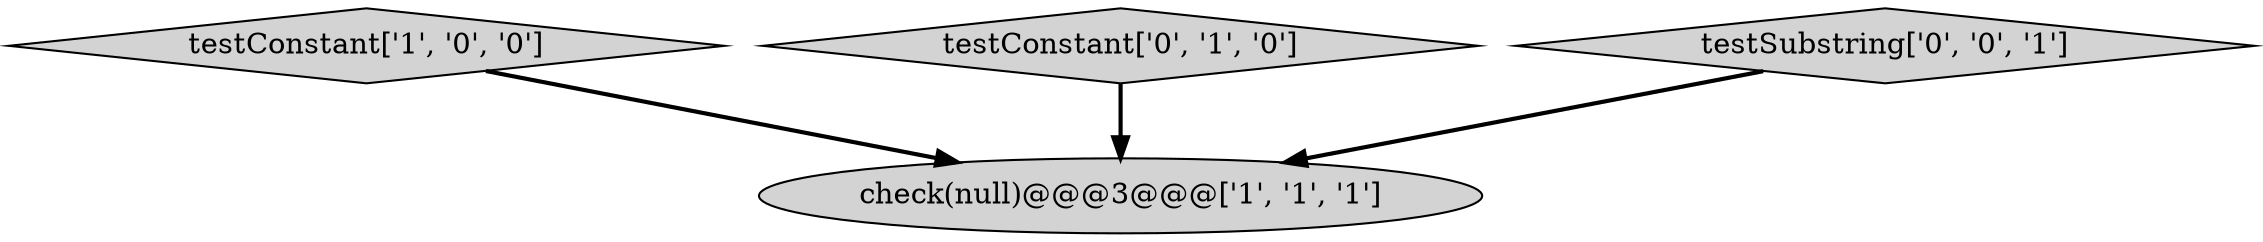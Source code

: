 digraph {
0 [style = filled, label = "testConstant['1', '0', '0']", fillcolor = lightgray, shape = diamond image = "AAA0AAABBB1BBB"];
2 [style = filled, label = "testConstant['0', '1', '0']", fillcolor = lightgray, shape = diamond image = "AAA0AAABBB2BBB"];
1 [style = filled, label = "check(null)@@@3@@@['1', '1', '1']", fillcolor = lightgray, shape = ellipse image = "AAA0AAABBB1BBB"];
3 [style = filled, label = "testSubstring['0', '0', '1']", fillcolor = lightgray, shape = diamond image = "AAA0AAABBB3BBB"];
0->1 [style = bold, label=""];
2->1 [style = bold, label=""];
3->1 [style = bold, label=""];
}
